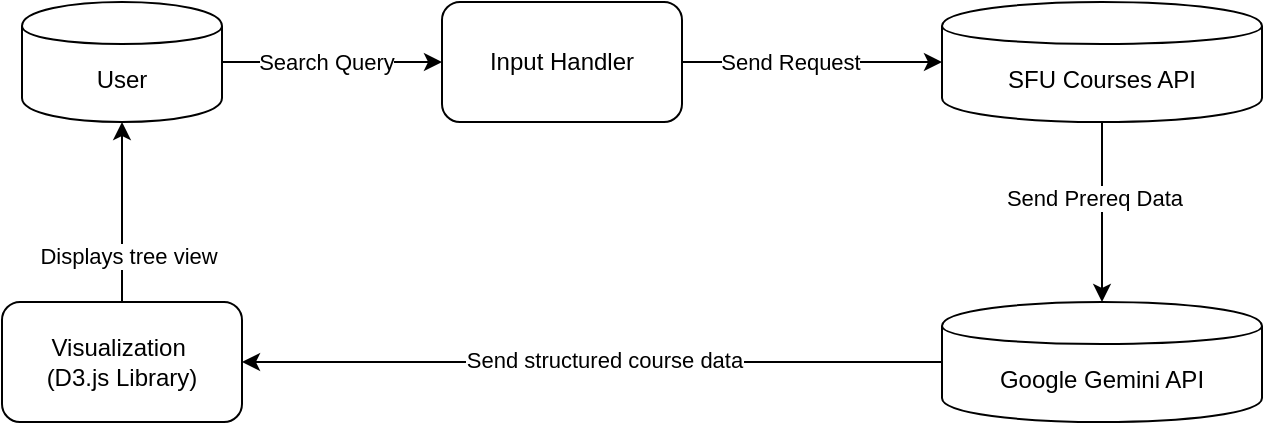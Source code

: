 <mxfile version="27.0.9">
  <diagram name="SFU Course Graph DFD (Improved)" id="eKAzNdAu7IfEroV1cgkg">
    <mxGraphModel dx="791" dy="766" grid="1" gridSize="10" guides="1" tooltips="1" connect="1" arrows="1" fold="1" page="1" pageScale="1" pageWidth="1654" pageHeight="1169" math="0" shadow="0">
      <root>
        <mxCell id="0" />
        <mxCell id="1" parent="0" />
        <mxCell id="SYtOIlXvhytC5fJlyAEb-7" style="edgeStyle=orthogonalEdgeStyle;rounded=0;orthogonalLoop=1;jettySize=auto;html=1;entryX=0;entryY=0.5;entryDx=0;entryDy=0;" edge="1" parent="1" source="khUBSF5W42iCneQy1zpq-1" target="SYtOIlXvhytC5fJlyAEb-5">
          <mxGeometry relative="1" as="geometry" />
        </mxCell>
        <mxCell id="SYtOIlXvhytC5fJlyAEb-14" value="Search Query" style="edgeLabel;html=1;align=center;verticalAlign=middle;resizable=0;points=[];" vertex="1" connectable="0" parent="SYtOIlXvhytC5fJlyAEb-7">
          <mxGeometry x="-0.056" relative="1" as="geometry">
            <mxPoint as="offset" />
          </mxGeometry>
        </mxCell>
        <mxCell id="khUBSF5W42iCneQy1zpq-1" value="User" style="shape=cylinder;whiteSpace=wrap;html=1;boundedLbl=1;" parent="1" vertex="1">
          <mxGeometry x="40" y="220" width="100" height="60" as="geometry" />
        </mxCell>
        <mxCell id="SYtOIlXvhytC5fJlyAEb-16" style="edgeStyle=orthogonalEdgeStyle;rounded=0;orthogonalLoop=1;jettySize=auto;html=1;" edge="1" parent="1" source="khUBSF5W42iCneQy1zpq-2" target="khUBSF5W42iCneQy1zpq-3">
          <mxGeometry relative="1" as="geometry" />
        </mxCell>
        <mxCell id="SYtOIlXvhytC5fJlyAEb-17" value="Send Prereq Data" style="edgeLabel;html=1;align=center;verticalAlign=middle;resizable=0;points=[];" vertex="1" connectable="0" parent="SYtOIlXvhytC5fJlyAEb-16">
          <mxGeometry x="-0.156" y="-4" relative="1" as="geometry">
            <mxPoint as="offset" />
          </mxGeometry>
        </mxCell>
        <mxCell id="khUBSF5W42iCneQy1zpq-2" value="SFU Courses API" style="shape=cylinder;whiteSpace=wrap;html=1;boundedLbl=1;" parent="1" vertex="1">
          <mxGeometry x="500" y="220" width="160" height="60" as="geometry" />
        </mxCell>
        <mxCell id="SYtOIlXvhytC5fJlyAEb-21" style="edgeStyle=orthogonalEdgeStyle;rounded=0;orthogonalLoop=1;jettySize=auto;html=1;entryX=1;entryY=0.5;entryDx=0;entryDy=0;" edge="1" parent="1" source="khUBSF5W42iCneQy1zpq-3" target="SYtOIlXvhytC5fJlyAEb-18">
          <mxGeometry relative="1" as="geometry" />
        </mxCell>
        <mxCell id="SYtOIlXvhytC5fJlyAEb-22" value="Send structured course data" style="edgeLabel;html=1;align=center;verticalAlign=middle;resizable=0;points=[];" vertex="1" connectable="0" parent="SYtOIlXvhytC5fJlyAEb-21">
          <mxGeometry x="-0.031" y="-1" relative="1" as="geometry">
            <mxPoint as="offset" />
          </mxGeometry>
        </mxCell>
        <mxCell id="khUBSF5W42iCneQy1zpq-3" value="Google Gemini API" style="shape=cylinder;whiteSpace=wrap;html=1;boundedLbl=1;" parent="1" vertex="1">
          <mxGeometry x="500" y="370" width="160" height="60" as="geometry" />
        </mxCell>
        <mxCell id="SYtOIlXvhytC5fJlyAEb-6" style="edgeStyle=orthogonalEdgeStyle;rounded=0;orthogonalLoop=1;jettySize=auto;html=1;" edge="1" parent="1" source="SYtOIlXvhytC5fJlyAEb-5" target="khUBSF5W42iCneQy1zpq-2">
          <mxGeometry relative="1" as="geometry" />
        </mxCell>
        <mxCell id="SYtOIlXvhytC5fJlyAEb-15" value="Send Request" style="edgeLabel;html=1;align=center;verticalAlign=middle;resizable=0;points=[];" vertex="1" connectable="0" parent="SYtOIlXvhytC5fJlyAEb-6">
          <mxGeometry x="-0.176" relative="1" as="geometry">
            <mxPoint as="offset" />
          </mxGeometry>
        </mxCell>
        <mxCell id="SYtOIlXvhytC5fJlyAEb-5" value="Input Handler" style="rounded=1;whiteSpace=wrap;html=1;" vertex="1" parent="1">
          <mxGeometry x="250" y="220" width="120" height="60" as="geometry" />
        </mxCell>
        <mxCell id="SYtOIlXvhytC5fJlyAEb-23" style="edgeStyle=orthogonalEdgeStyle;rounded=0;orthogonalLoop=1;jettySize=auto;html=1;entryX=0.5;entryY=1;entryDx=0;entryDy=0;" edge="1" parent="1" source="SYtOIlXvhytC5fJlyAEb-18" target="khUBSF5W42iCneQy1zpq-1">
          <mxGeometry relative="1" as="geometry" />
        </mxCell>
        <mxCell id="SYtOIlXvhytC5fJlyAEb-24" value="Displays tree view" style="edgeLabel;html=1;align=center;verticalAlign=middle;resizable=0;points=[];" vertex="1" connectable="0" parent="SYtOIlXvhytC5fJlyAEb-23">
          <mxGeometry x="-0.489" y="-3" relative="1" as="geometry">
            <mxPoint as="offset" />
          </mxGeometry>
        </mxCell>
        <mxCell id="SYtOIlXvhytC5fJlyAEb-18" value="Visualization&amp;nbsp;&lt;div&gt;(D3.js Library)&lt;/div&gt;" style="rounded=1;whiteSpace=wrap;html=1;" vertex="1" parent="1">
          <mxGeometry x="30" y="370" width="120" height="60" as="geometry" />
        </mxCell>
      </root>
    </mxGraphModel>
  </diagram>
</mxfile>
